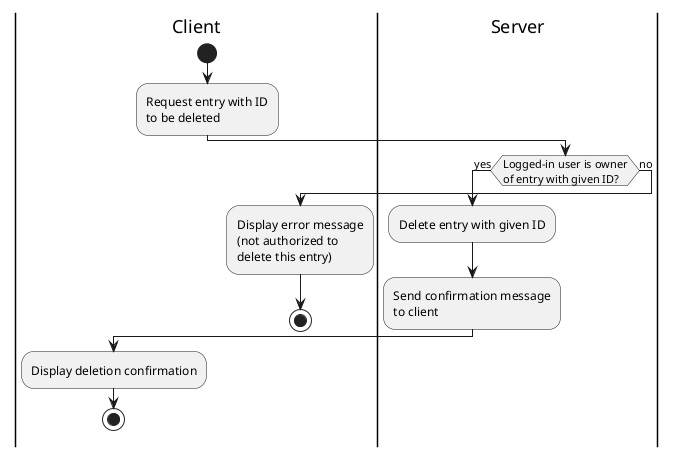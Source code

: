 @startuml scenario_delentry_ms3
|Client|
start
:Request entry with ID\nto be deleted;
|Server|
if (Logged-in user is owner\nof entry with given ID?) then (yes)
    :Delete entry with given ID;
    :Send confirmation message\nto client;
    |Client|
    :Display deletion confirmation;
    stop
else (no)
    |Client|
    :Display error message\n(not authorized to\ndelete this entry);
    stop
endif

@enduml